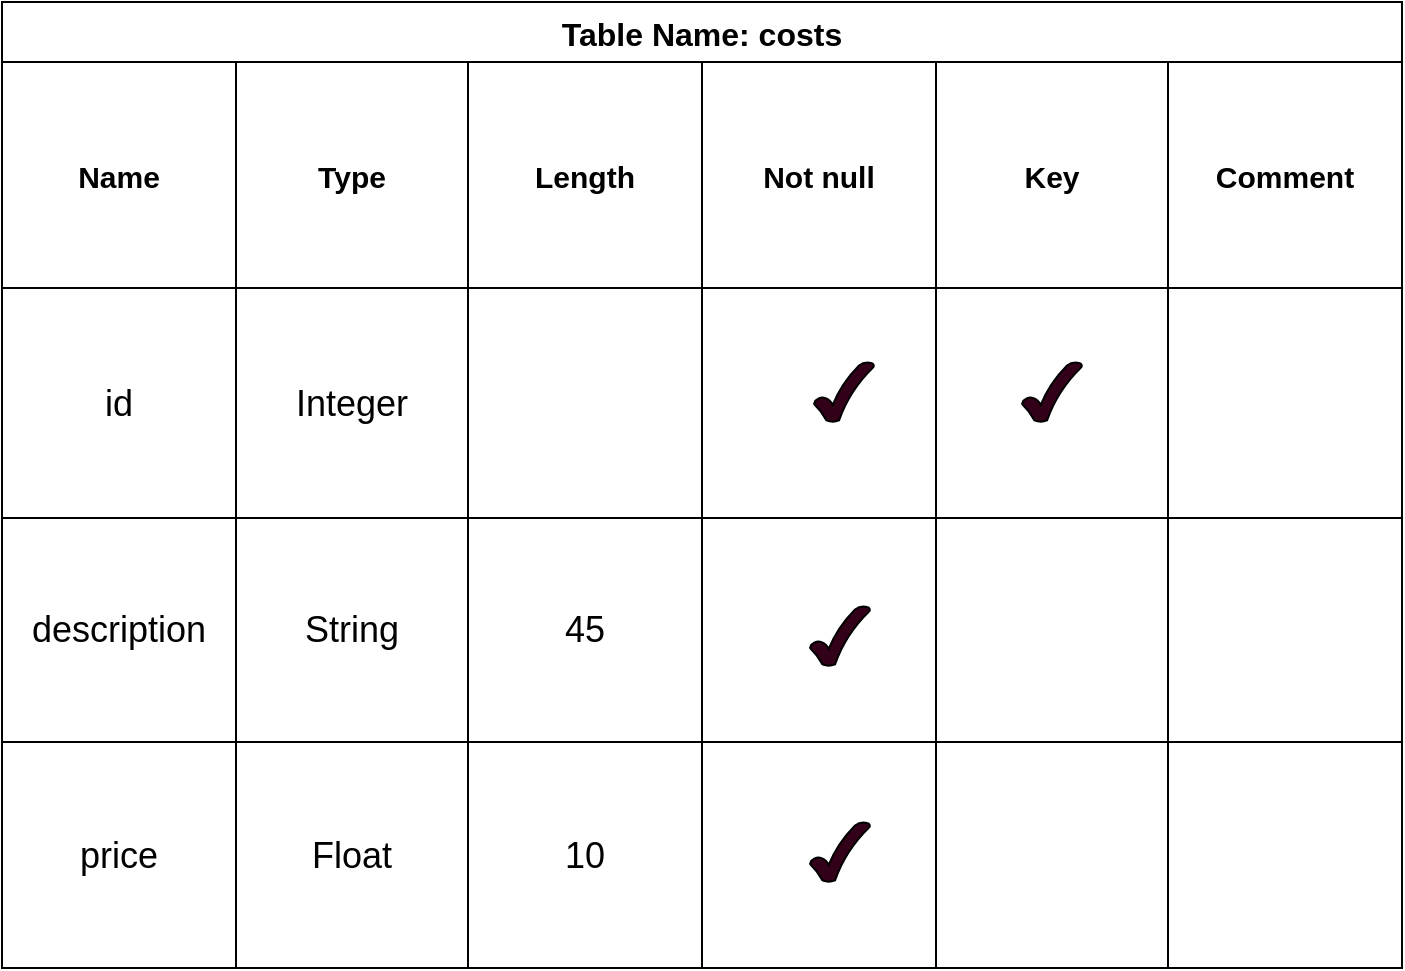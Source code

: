 <mxfile version="28.1.2">
  <diagram name="Page-1" id="o8E2cFn7MeoCYSwn9hYT">
    <mxGraphModel dx="1410" dy="825" grid="1" gridSize="10" guides="1" tooltips="1" connect="1" arrows="1" fold="1" page="1" pageScale="1" pageWidth="850" pageHeight="1100" math="0" shadow="0">
      <root>
        <mxCell id="0" />
        <mxCell id="1" parent="0" />
        <mxCell id="-35WfDs6p6zwUCtIN-Wj-161" value="Table Name: costs" style="shape=table;startSize=30;container=1;collapsible=0;childLayout=tableLayout;fontSize=16;fontStyle=1" vertex="1" parent="1">
          <mxGeometry x="100" y="160" width="700" height="483" as="geometry" />
        </mxCell>
        <mxCell id="-35WfDs6p6zwUCtIN-Wj-162" value="" style="shape=tableRow;horizontal=0;startSize=0;swimlaneHead=0;swimlaneBody=0;strokeColor=inherit;top=0;left=0;bottom=0;right=0;collapsible=0;dropTarget=0;fillColor=none;points=[[0,0.5],[1,0.5]];portConstraint=eastwest;" vertex="1" parent="-35WfDs6p6zwUCtIN-Wj-161">
          <mxGeometry y="30" width="700" height="113" as="geometry" />
        </mxCell>
        <mxCell id="-35WfDs6p6zwUCtIN-Wj-163" value="Name" style="shape=partialRectangle;html=1;whiteSpace=wrap;connectable=0;strokeColor=inherit;overflow=hidden;fillColor=none;top=0;left=0;bottom=0;right=0;pointerEvents=1;fontStyle=1;fontSize=15;" vertex="1" parent="-35WfDs6p6zwUCtIN-Wj-162">
          <mxGeometry width="117" height="113" as="geometry">
            <mxRectangle width="117" height="113" as="alternateBounds" />
          </mxGeometry>
        </mxCell>
        <mxCell id="-35WfDs6p6zwUCtIN-Wj-164" value="Type" style="shape=partialRectangle;html=1;whiteSpace=wrap;connectable=0;strokeColor=inherit;overflow=hidden;fillColor=none;top=0;left=0;bottom=0;right=0;pointerEvents=1;fontStyle=1;fontSize=15;" vertex="1" parent="-35WfDs6p6zwUCtIN-Wj-162">
          <mxGeometry x="117" width="116" height="113" as="geometry">
            <mxRectangle width="116" height="113" as="alternateBounds" />
          </mxGeometry>
        </mxCell>
        <mxCell id="-35WfDs6p6zwUCtIN-Wj-165" value="Length" style="shape=partialRectangle;html=1;whiteSpace=wrap;connectable=0;strokeColor=inherit;overflow=hidden;fillColor=none;top=0;left=0;bottom=0;right=0;pointerEvents=1;fontStyle=1;fontSize=15;" vertex="1" parent="-35WfDs6p6zwUCtIN-Wj-162">
          <mxGeometry x="233" width="117" height="113" as="geometry">
            <mxRectangle width="117" height="113" as="alternateBounds" />
          </mxGeometry>
        </mxCell>
        <mxCell id="-35WfDs6p6zwUCtIN-Wj-166" value="Not null" style="shape=partialRectangle;html=1;whiteSpace=wrap;connectable=0;strokeColor=inherit;overflow=hidden;fillColor=none;top=0;left=0;bottom=0;right=0;pointerEvents=1;fontStyle=1;fontSize=15;" vertex="1" parent="-35WfDs6p6zwUCtIN-Wj-162">
          <mxGeometry x="350" width="117" height="113" as="geometry">
            <mxRectangle width="117" height="113" as="alternateBounds" />
          </mxGeometry>
        </mxCell>
        <mxCell id="-35WfDs6p6zwUCtIN-Wj-167" value="Key" style="shape=partialRectangle;html=1;whiteSpace=wrap;connectable=0;strokeColor=inherit;overflow=hidden;fillColor=none;top=0;left=0;bottom=0;right=0;pointerEvents=1;fontStyle=1;fontSize=15;" vertex="1" parent="-35WfDs6p6zwUCtIN-Wj-162">
          <mxGeometry x="467" width="116" height="113" as="geometry">
            <mxRectangle width="116" height="113" as="alternateBounds" />
          </mxGeometry>
        </mxCell>
        <mxCell id="-35WfDs6p6zwUCtIN-Wj-168" value="Comment" style="shape=partialRectangle;html=1;whiteSpace=wrap;connectable=0;strokeColor=inherit;overflow=hidden;fillColor=none;top=0;left=0;bottom=0;right=0;pointerEvents=1;fontStyle=1;fontSize=15;" vertex="1" parent="-35WfDs6p6zwUCtIN-Wj-162">
          <mxGeometry x="583" width="117" height="113" as="geometry">
            <mxRectangle width="117" height="113" as="alternateBounds" />
          </mxGeometry>
        </mxCell>
        <mxCell id="-35WfDs6p6zwUCtIN-Wj-169" value="" style="shape=tableRow;horizontal=0;startSize=0;swimlaneHead=0;swimlaneBody=0;strokeColor=inherit;top=0;left=0;bottom=0;right=0;collapsible=0;dropTarget=0;fillColor=none;points=[[0,0.5],[1,0.5]];portConstraint=eastwest;" vertex="1" parent="-35WfDs6p6zwUCtIN-Wj-161">
          <mxGeometry y="143" width="700" height="115" as="geometry" />
        </mxCell>
        <mxCell id="-35WfDs6p6zwUCtIN-Wj-170" value="id" style="shape=partialRectangle;html=1;whiteSpace=wrap;connectable=0;strokeColor=inherit;overflow=hidden;fillColor=none;top=0;left=0;bottom=0;right=0;pointerEvents=1;fontSize=18;" vertex="1" parent="-35WfDs6p6zwUCtIN-Wj-169">
          <mxGeometry width="117" height="115" as="geometry">
            <mxRectangle width="117" height="115" as="alternateBounds" />
          </mxGeometry>
        </mxCell>
        <mxCell id="-35WfDs6p6zwUCtIN-Wj-171" value="&lt;span&gt;Integer&lt;/span&gt;" style="shape=partialRectangle;html=1;whiteSpace=wrap;connectable=0;strokeColor=inherit;overflow=hidden;fillColor=none;top=0;left=0;bottom=0;right=0;pointerEvents=1;fontSize=18;" vertex="1" parent="-35WfDs6p6zwUCtIN-Wj-169">
          <mxGeometry x="117" width="116" height="115" as="geometry">
            <mxRectangle width="116" height="115" as="alternateBounds" />
          </mxGeometry>
        </mxCell>
        <mxCell id="-35WfDs6p6zwUCtIN-Wj-172" value="" style="shape=partialRectangle;html=1;whiteSpace=wrap;connectable=0;strokeColor=inherit;overflow=hidden;fillColor=none;top=0;left=0;bottom=0;right=0;pointerEvents=1;fontSize=18;" vertex="1" parent="-35WfDs6p6zwUCtIN-Wj-169">
          <mxGeometry x="233" width="117" height="115" as="geometry">
            <mxRectangle width="117" height="115" as="alternateBounds" />
          </mxGeometry>
        </mxCell>
        <mxCell id="-35WfDs6p6zwUCtIN-Wj-173" value="" style="shape=partialRectangle;html=1;whiteSpace=wrap;connectable=0;strokeColor=inherit;overflow=hidden;fillColor=none;top=0;left=0;bottom=0;right=0;pointerEvents=1;" vertex="1" parent="-35WfDs6p6zwUCtIN-Wj-169">
          <mxGeometry x="350" width="117" height="115" as="geometry">
            <mxRectangle width="117" height="115" as="alternateBounds" />
          </mxGeometry>
        </mxCell>
        <mxCell id="-35WfDs6p6zwUCtIN-Wj-174" value="" style="shape=partialRectangle;html=1;whiteSpace=wrap;connectable=0;strokeColor=inherit;overflow=hidden;fillColor=none;top=0;left=0;bottom=0;right=0;pointerEvents=1;" vertex="1" parent="-35WfDs6p6zwUCtIN-Wj-169">
          <mxGeometry x="467" width="116" height="115" as="geometry">
            <mxRectangle width="116" height="115" as="alternateBounds" />
          </mxGeometry>
        </mxCell>
        <mxCell id="-35WfDs6p6zwUCtIN-Wj-175" value="" style="shape=partialRectangle;html=1;whiteSpace=wrap;connectable=0;strokeColor=inherit;overflow=hidden;fillColor=none;top=0;left=0;bottom=0;right=0;pointerEvents=1;" vertex="1" parent="-35WfDs6p6zwUCtIN-Wj-169">
          <mxGeometry x="583" width="117" height="115" as="geometry">
            <mxRectangle width="117" height="115" as="alternateBounds" />
          </mxGeometry>
        </mxCell>
        <mxCell id="-35WfDs6p6zwUCtIN-Wj-206" value="" style="shape=tableRow;horizontal=0;startSize=0;swimlaneHead=0;swimlaneBody=0;strokeColor=inherit;top=0;left=0;bottom=0;right=0;collapsible=0;dropTarget=0;fillColor=none;points=[[0,0.5],[1,0.5]];portConstraint=eastwest;" vertex="1" parent="-35WfDs6p6zwUCtIN-Wj-161">
          <mxGeometry y="258" width="700" height="112" as="geometry" />
        </mxCell>
        <mxCell id="-35WfDs6p6zwUCtIN-Wj-207" value="&lt;span&gt;description&lt;/span&gt;" style="shape=partialRectangle;html=1;whiteSpace=wrap;connectable=0;strokeColor=inherit;overflow=hidden;fillColor=none;top=0;left=0;bottom=0;right=0;pointerEvents=1;fontSize=18;" vertex="1" parent="-35WfDs6p6zwUCtIN-Wj-206">
          <mxGeometry width="117" height="112" as="geometry">
            <mxRectangle width="117" height="112" as="alternateBounds" />
          </mxGeometry>
        </mxCell>
        <mxCell id="-35WfDs6p6zwUCtIN-Wj-208" value="&lt;span&gt;String&lt;/span&gt;" style="shape=partialRectangle;html=1;whiteSpace=wrap;connectable=0;strokeColor=inherit;overflow=hidden;fillColor=none;top=0;left=0;bottom=0;right=0;pointerEvents=1;fontSize=18;" vertex="1" parent="-35WfDs6p6zwUCtIN-Wj-206">
          <mxGeometry x="117" width="116" height="112" as="geometry">
            <mxRectangle width="116" height="112" as="alternateBounds" />
          </mxGeometry>
        </mxCell>
        <mxCell id="-35WfDs6p6zwUCtIN-Wj-209" value="45" style="shape=partialRectangle;html=1;whiteSpace=wrap;connectable=0;strokeColor=inherit;overflow=hidden;fillColor=none;top=0;left=0;bottom=0;right=0;pointerEvents=1;fontSize=18;" vertex="1" parent="-35WfDs6p6zwUCtIN-Wj-206">
          <mxGeometry x="233" width="117" height="112" as="geometry">
            <mxRectangle width="117" height="112" as="alternateBounds" />
          </mxGeometry>
        </mxCell>
        <mxCell id="-35WfDs6p6zwUCtIN-Wj-210" value="" style="shape=partialRectangle;html=1;whiteSpace=wrap;connectable=0;strokeColor=inherit;overflow=hidden;fillColor=none;top=0;left=0;bottom=0;right=0;pointerEvents=1;" vertex="1" parent="-35WfDs6p6zwUCtIN-Wj-206">
          <mxGeometry x="350" width="117" height="112" as="geometry">
            <mxRectangle width="117" height="112" as="alternateBounds" />
          </mxGeometry>
        </mxCell>
        <mxCell id="-35WfDs6p6zwUCtIN-Wj-211" value="" style="shape=partialRectangle;html=1;whiteSpace=wrap;connectable=0;strokeColor=inherit;overflow=hidden;fillColor=none;top=0;left=0;bottom=0;right=0;pointerEvents=1;" vertex="1" parent="-35WfDs6p6zwUCtIN-Wj-206">
          <mxGeometry x="467" width="116" height="112" as="geometry">
            <mxRectangle width="116" height="112" as="alternateBounds" />
          </mxGeometry>
        </mxCell>
        <mxCell id="-35WfDs6p6zwUCtIN-Wj-212" value="" style="shape=partialRectangle;html=1;whiteSpace=wrap;connectable=0;strokeColor=inherit;overflow=hidden;fillColor=none;top=0;left=0;bottom=0;right=0;pointerEvents=1;" vertex="1" parent="-35WfDs6p6zwUCtIN-Wj-206">
          <mxGeometry x="583" width="117" height="112" as="geometry">
            <mxRectangle width="117" height="112" as="alternateBounds" />
          </mxGeometry>
        </mxCell>
        <mxCell id="-35WfDs6p6zwUCtIN-Wj-176" value="" style="shape=tableRow;horizontal=0;startSize=0;swimlaneHead=0;swimlaneBody=0;strokeColor=inherit;top=0;left=0;bottom=0;right=0;collapsible=0;dropTarget=0;fillColor=none;points=[[0,0.5],[1,0.5]];portConstraint=eastwest;" vertex="1" parent="-35WfDs6p6zwUCtIN-Wj-161">
          <mxGeometry y="370" width="700" height="113" as="geometry" />
        </mxCell>
        <mxCell id="-35WfDs6p6zwUCtIN-Wj-177" value="&lt;span&gt;price&lt;/span&gt;" style="shape=partialRectangle;html=1;whiteSpace=wrap;connectable=0;strokeColor=inherit;overflow=hidden;fillColor=none;top=0;left=0;bottom=0;right=0;pointerEvents=1;fontSize=18;" vertex="1" parent="-35WfDs6p6zwUCtIN-Wj-176">
          <mxGeometry width="117" height="113" as="geometry">
            <mxRectangle width="117" height="113" as="alternateBounds" />
          </mxGeometry>
        </mxCell>
        <mxCell id="-35WfDs6p6zwUCtIN-Wj-178" value="&lt;span&gt;Float&lt;/span&gt;" style="shape=partialRectangle;html=1;whiteSpace=wrap;connectable=0;strokeColor=inherit;overflow=hidden;fillColor=none;top=0;left=0;bottom=0;right=0;pointerEvents=1;fontSize=18;" vertex="1" parent="-35WfDs6p6zwUCtIN-Wj-176">
          <mxGeometry x="117" width="116" height="113" as="geometry">
            <mxRectangle width="116" height="113" as="alternateBounds" />
          </mxGeometry>
        </mxCell>
        <mxCell id="-35WfDs6p6zwUCtIN-Wj-179" value="10" style="shape=partialRectangle;html=1;whiteSpace=wrap;connectable=0;strokeColor=inherit;overflow=hidden;fillColor=none;top=0;left=0;bottom=0;right=0;pointerEvents=1;fontSize=18;" vertex="1" parent="-35WfDs6p6zwUCtIN-Wj-176">
          <mxGeometry x="233" width="117" height="113" as="geometry">
            <mxRectangle width="117" height="113" as="alternateBounds" />
          </mxGeometry>
        </mxCell>
        <mxCell id="-35WfDs6p6zwUCtIN-Wj-180" value="" style="shape=partialRectangle;html=1;whiteSpace=wrap;connectable=0;strokeColor=inherit;overflow=hidden;fillColor=none;top=0;left=0;bottom=0;right=0;pointerEvents=1;" vertex="1" parent="-35WfDs6p6zwUCtIN-Wj-176">
          <mxGeometry x="350" width="117" height="113" as="geometry">
            <mxRectangle width="117" height="113" as="alternateBounds" />
          </mxGeometry>
        </mxCell>
        <mxCell id="-35WfDs6p6zwUCtIN-Wj-181" value="" style="shape=partialRectangle;html=1;whiteSpace=wrap;connectable=0;strokeColor=inherit;overflow=hidden;fillColor=none;top=0;left=0;bottom=0;right=0;pointerEvents=1;" vertex="1" parent="-35WfDs6p6zwUCtIN-Wj-176">
          <mxGeometry x="467" width="116" height="113" as="geometry">
            <mxRectangle width="116" height="113" as="alternateBounds" />
          </mxGeometry>
        </mxCell>
        <mxCell id="-35WfDs6p6zwUCtIN-Wj-182" value="" style="shape=partialRectangle;html=1;whiteSpace=wrap;connectable=0;strokeColor=inherit;overflow=hidden;fillColor=none;top=0;left=0;bottom=0;right=0;pointerEvents=1;" vertex="1" parent="-35WfDs6p6zwUCtIN-Wj-176">
          <mxGeometry x="583" width="117" height="113" as="geometry">
            <mxRectangle width="117" height="113" as="alternateBounds" />
          </mxGeometry>
        </mxCell>
        <mxCell id="-35WfDs6p6zwUCtIN-Wj-218" value="" style="verticalLabelPosition=bottom;verticalAlign=top;html=1;shape=mxgraph.basic.tick;fillColor=#33001A;" vertex="1" parent="1">
          <mxGeometry x="506" y="340" width="30" height="30" as="geometry" />
        </mxCell>
        <mxCell id="-35WfDs6p6zwUCtIN-Wj-219" value="" style="verticalLabelPosition=bottom;verticalAlign=top;html=1;shape=mxgraph.basic.tick;fillColor=#33001A;" vertex="1" parent="1">
          <mxGeometry x="504" y="462" width="30" height="30" as="geometry" />
        </mxCell>
        <mxCell id="-35WfDs6p6zwUCtIN-Wj-220" value="" style="verticalLabelPosition=bottom;verticalAlign=top;html=1;shape=mxgraph.basic.tick;fillColor=#33001A;" vertex="1" parent="1">
          <mxGeometry x="504" y="570" width="30" height="30" as="geometry" />
        </mxCell>
        <mxCell id="-35WfDs6p6zwUCtIN-Wj-221" value="" style="verticalLabelPosition=bottom;verticalAlign=top;html=1;shape=mxgraph.basic.tick;fillColor=#33001A;" vertex="1" parent="1">
          <mxGeometry x="610" y="340" width="30" height="30" as="geometry" />
        </mxCell>
      </root>
    </mxGraphModel>
  </diagram>
</mxfile>
